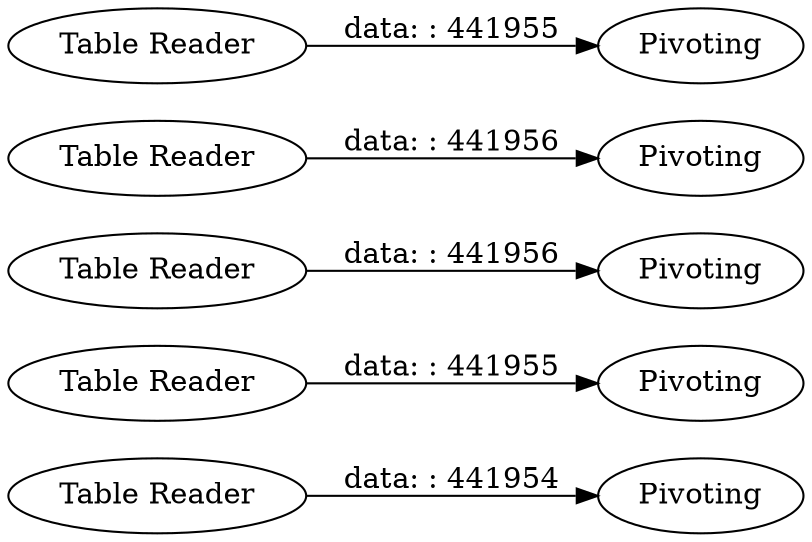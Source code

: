 digraph {
	"-3007568625392263398_33" [label="Table Reader"]
	"-3007568625392263398_31" [label=Pivoting]
	"-3007568625392263398_34" [label="Table Reader"]
	"-3007568625392263398_35" [label="Table Reader"]
	"-3007568625392263398_22" [label=Pivoting]
	"-3007568625392263398_20" [label=Pivoting]
	"-3007568625392263398_25" [label=Pivoting]
	"-3007568625392263398_30" [label=Pivoting]
	"-3007568625392263398_36" [label="Table Reader"]
	"-3007568625392263398_32" [label="Table Reader"]
	"-3007568625392263398_33" -> "-3007568625392263398_22" [label="data: : 441954"]
	"-3007568625392263398_32" -> "-3007568625392263398_20" [label="data: : 441955"]
	"-3007568625392263398_34" -> "-3007568625392263398_25" [label="data: : 441956"]
	"-3007568625392263398_35" -> "-3007568625392263398_30" [label="data: : 441956"]
	"-3007568625392263398_36" -> "-3007568625392263398_31" [label="data: : 441955"]
	rankdir=LR
}
